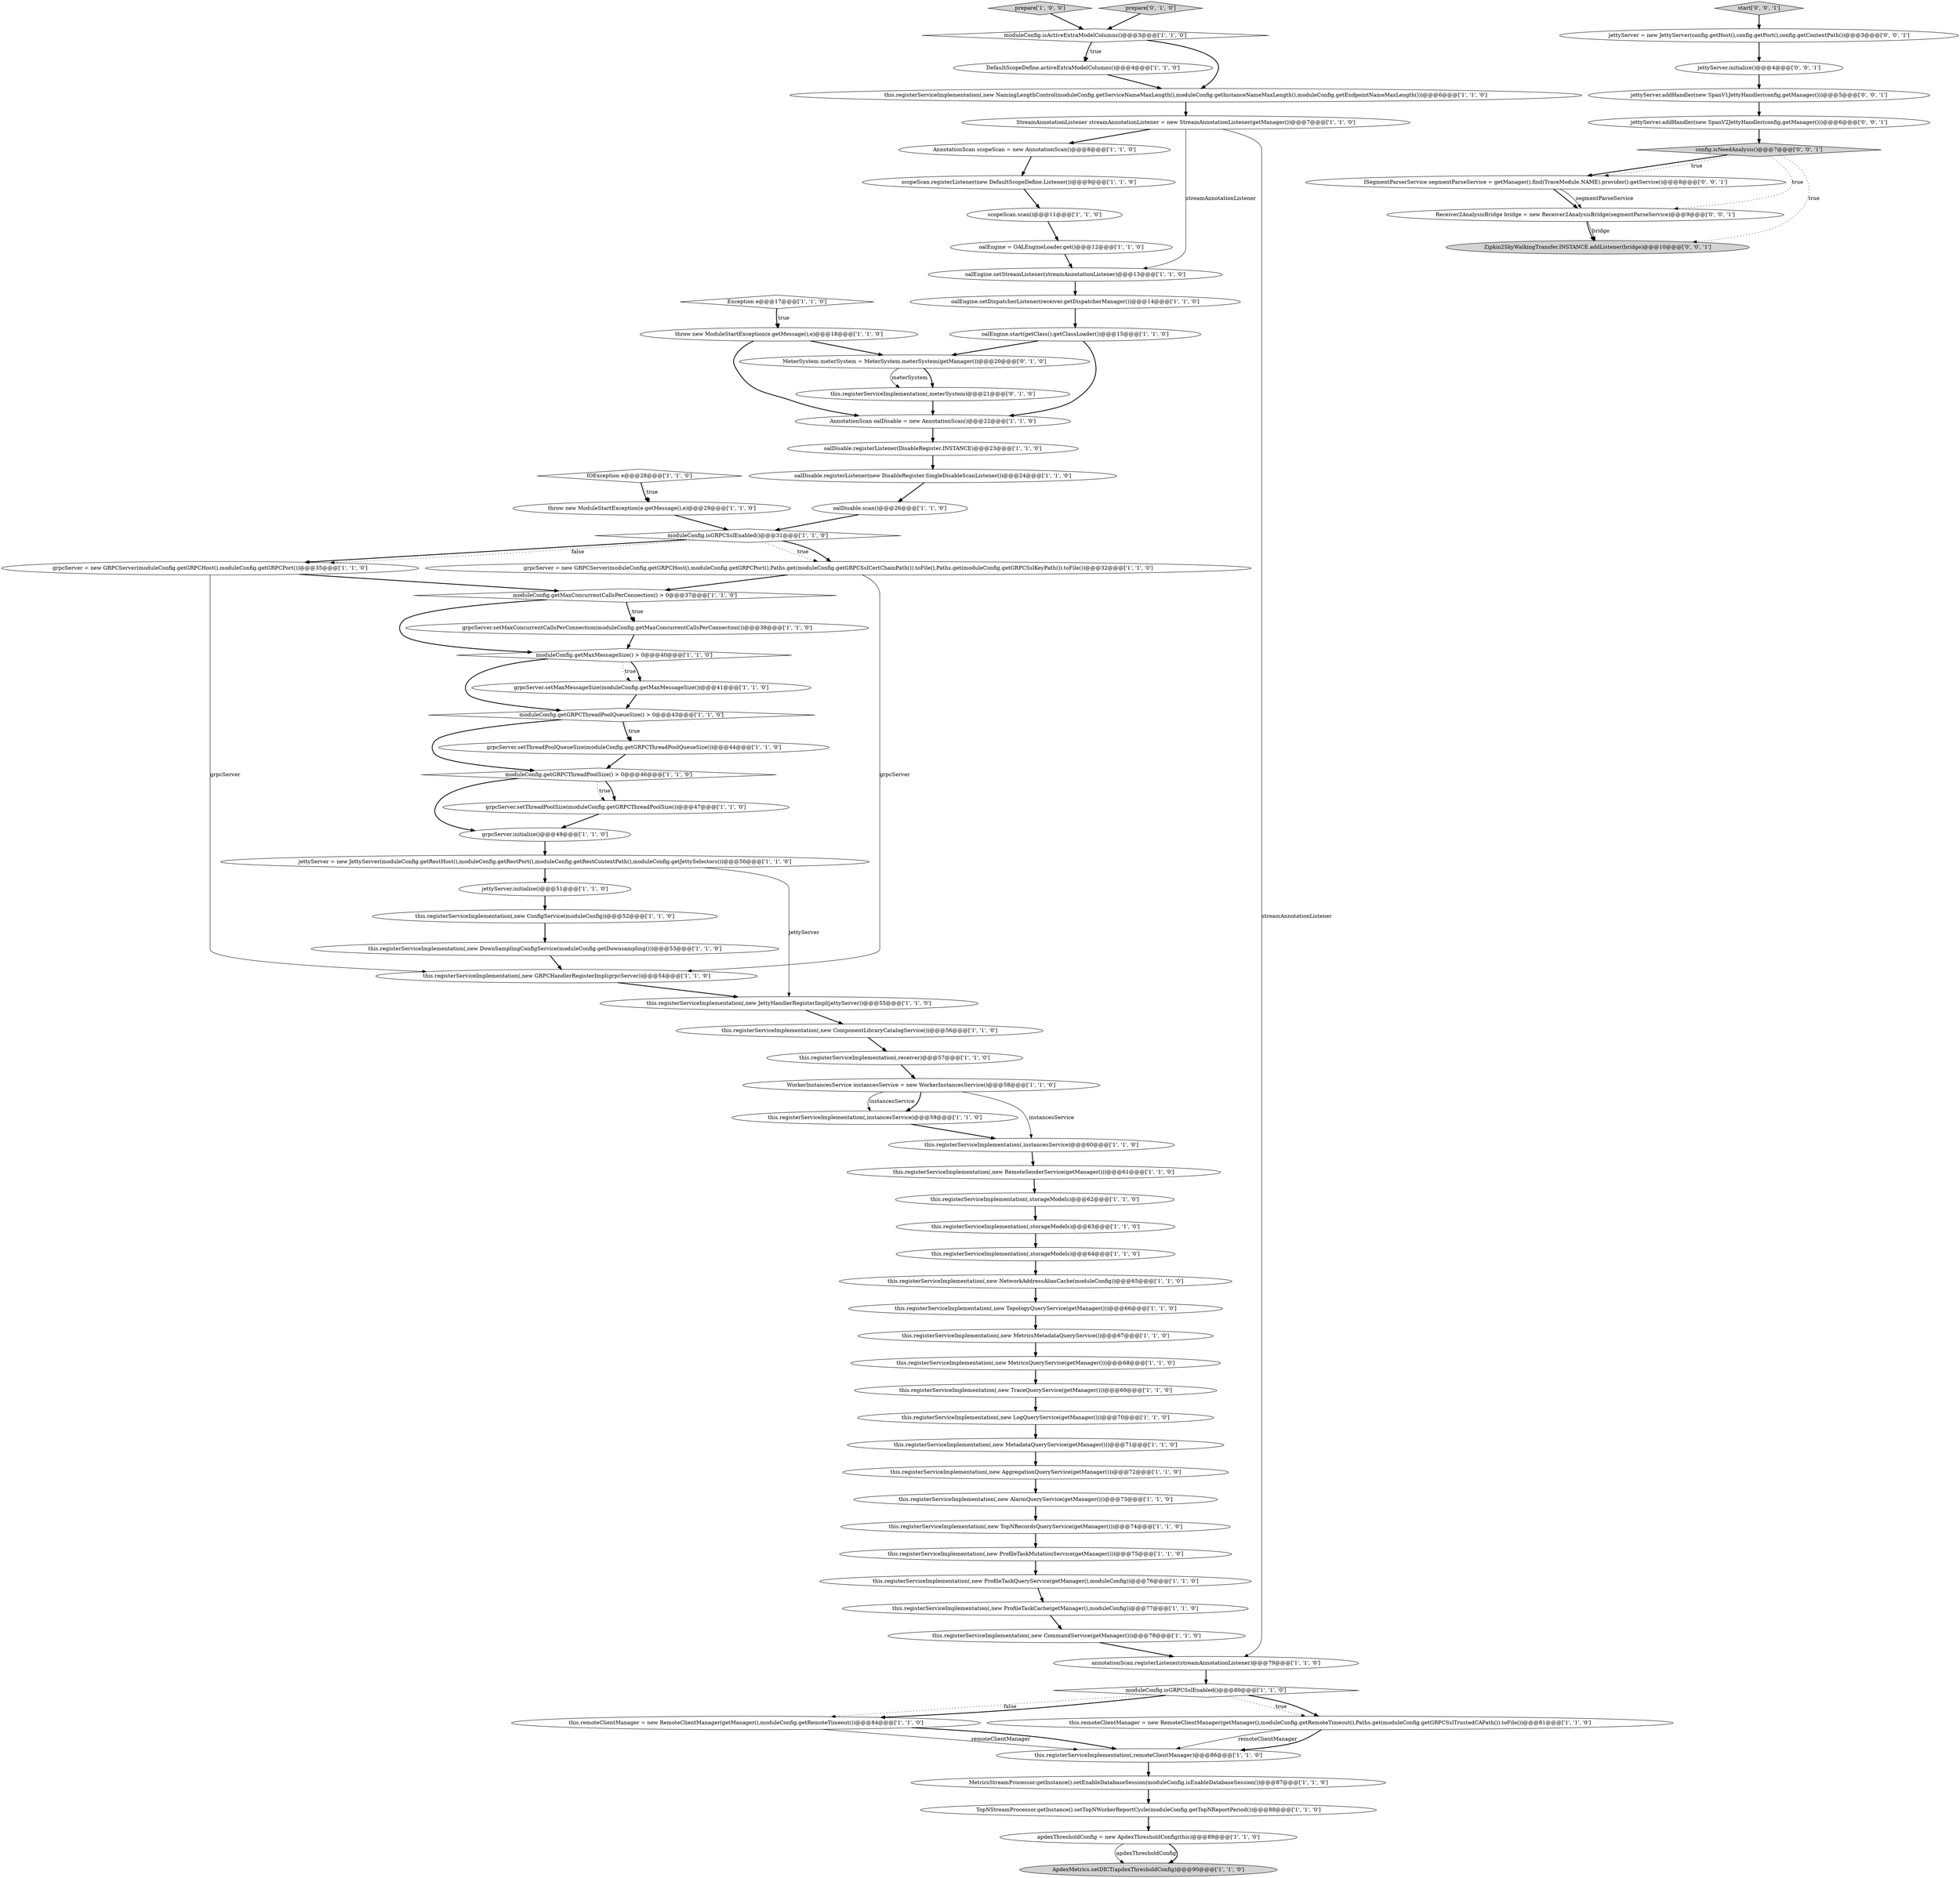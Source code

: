 digraph {
29 [style = filled, label = "oalEngine.setDispatcherListener(receiver.getDispatcherManager())@@@14@@@['1', '1', '0']", fillcolor = white, shape = ellipse image = "AAA0AAABBB1BBB"];
41 [style = filled, label = "AnnotationScan oalDisable = new AnnotationScan()@@@22@@@['1', '1', '0']", fillcolor = white, shape = ellipse image = "AAA0AAABBB1BBB"];
8 [style = filled, label = "scopeScan.registerListener(new DefaultScopeDefine.Listener())@@@9@@@['1', '1', '0']", fillcolor = white, shape = ellipse image = "AAA0AAABBB1BBB"];
28 [style = filled, label = "grpcServer.setMaxMessageSize(moduleConfig.getMaxMessageSize())@@@41@@@['1', '1', '0']", fillcolor = white, shape = ellipse image = "AAA0AAABBB1BBB"];
22 [style = filled, label = "grpcServer.setThreadPoolSize(moduleConfig.getGRPCThreadPoolSize())@@@47@@@['1', '1', '0']", fillcolor = white, shape = ellipse image = "AAA0AAABBB1BBB"];
24 [style = filled, label = "moduleConfig.getMaxConcurrentCallsPerConnection() > 0@@@37@@@['1', '1', '0']", fillcolor = white, shape = diamond image = "AAA0AAABBB1BBB"];
48 [style = filled, label = "DefaultScopeDefine.activeExtraModelColumns()@@@4@@@['1', '1', '0']", fillcolor = white, shape = ellipse image = "AAA0AAABBB1BBB"];
50 [style = filled, label = "oalDisable.registerListener(new DisableRegister.SingleDisableScanListener())@@@24@@@['1', '1', '0']", fillcolor = white, shape = ellipse image = "AAA0AAABBB1BBB"];
65 [style = filled, label = "moduleConfig.isGRPCSslEnabled()@@@31@@@['1', '1', '0']", fillcolor = white, shape = diamond image = "AAA0AAABBB1BBB"];
70 [style = filled, label = "MeterSystem meterSystem = MeterSystem.meterSystem(getManager())@@@20@@@['0', '1', '0']", fillcolor = white, shape = ellipse image = "AAA1AAABBB2BBB"];
39 [style = filled, label = "this.registerServiceImplementation(,new JettyHandlerRegisterImpl(jettyServer))@@@55@@@['1', '1', '0']", fillcolor = white, shape = ellipse image = "AAA0AAABBB1BBB"];
5 [style = filled, label = "this.registerServiceImplementation(,new AlarmQueryService(getManager()))@@@73@@@['1', '1', '0']", fillcolor = white, shape = ellipse image = "AAA0AAABBB1BBB"];
45 [style = filled, label = "this.registerServiceImplementation(,new NamingLengthControl(moduleConfig.getServiceNameMaxLength(),moduleConfig.getInstanceNameMaxLength(),moduleConfig.getEndpointNameMaxLength()))@@@6@@@['1', '1', '0']", fillcolor = white, shape = ellipse image = "AAA0AAABBB1BBB"];
73 [style = filled, label = "start['0', '0', '1']", fillcolor = lightgray, shape = diamond image = "AAA0AAABBB3BBB"];
35 [style = filled, label = "Exception e@@@17@@@['1', '1', '0']", fillcolor = white, shape = diamond image = "AAA0AAABBB1BBB"];
71 [style = filled, label = "this.registerServiceImplementation(,meterSystem)@@@21@@@['0', '1', '0']", fillcolor = white, shape = ellipse image = "AAA1AAABBB2BBB"];
3 [style = filled, label = "MetricsStreamProcessor.getInstance().setEnableDatabaseSession(moduleConfig.isEnableDatabaseSession())@@@87@@@['1', '1', '0']", fillcolor = white, shape = ellipse image = "AAA0AAABBB1BBB"];
75 [style = filled, label = "ISegmentParserService segmentParseService = getManager().find(TraceModule.NAME).provider().getService()@@@8@@@['0', '0', '1']", fillcolor = white, shape = ellipse image = "AAA0AAABBB3BBB"];
63 [style = filled, label = "this.registerServiceImplementation(,new ProfileTaskQueryService(getManager(),moduleConfig))@@@76@@@['1', '1', '0']", fillcolor = white, shape = ellipse image = "AAA0AAABBB1BBB"];
42 [style = filled, label = "grpcServer.setMaxConcurrentCallsPerConnection(moduleConfig.getMaxConcurrentCallsPerConnection())@@@38@@@['1', '1', '0']", fillcolor = white, shape = ellipse image = "AAA0AAABBB1BBB"];
55 [style = filled, label = "jettyServer.initialize()@@@51@@@['1', '1', '0']", fillcolor = white, shape = ellipse image = "AAA0AAABBB1BBB"];
21 [style = filled, label = "annotationScan.registerListener(streamAnnotationListener)@@@79@@@['1', '1', '0']", fillcolor = white, shape = ellipse image = "AAA0AAABBB1BBB"];
53 [style = filled, label = "this.registerServiceImplementation(,new ProfileTaskMutationService(getManager()))@@@75@@@['1', '1', '0']", fillcolor = white, shape = ellipse image = "AAA0AAABBB1BBB"];
66 [style = filled, label = "moduleConfig.getGRPCThreadPoolQueueSize() > 0@@@43@@@['1', '1', '0']", fillcolor = white, shape = diamond image = "AAA0AAABBB1BBB"];
40 [style = filled, label = "this.registerServiceImplementation(,new AggregationQueryService(getManager()))@@@72@@@['1', '1', '0']", fillcolor = white, shape = ellipse image = "AAA0AAABBB1BBB"];
80 [style = filled, label = "jettyServer.addHandler(new SpanV2JettyHandler(config,getManager()))@@@6@@@['0', '0', '1']", fillcolor = white, shape = ellipse image = "AAA0AAABBB3BBB"];
76 [style = filled, label = "Receiver2AnalysisBridge bridge = new Receiver2AnalysisBridge(segmentParseService)@@@9@@@['0', '0', '1']", fillcolor = white, shape = ellipse image = "AAA0AAABBB3BBB"];
78 [style = filled, label = "config.isNeedAnalysis()@@@7@@@['0', '0', '1']", fillcolor = lightgray, shape = diamond image = "AAA0AAABBB3BBB"];
74 [style = filled, label = "jettyServer.initialize()@@@4@@@['0', '0', '1']", fillcolor = white, shape = ellipse image = "AAA0AAABBB3BBB"];
9 [style = filled, label = "oalEngine.start(getClass().getClassLoader())@@@15@@@['1', '1', '0']", fillcolor = white, shape = ellipse image = "AAA0AAABBB1BBB"];
20 [style = filled, label = "jettyServer = new JettyServer(moduleConfig.getRestHost(),moduleConfig.getRestPort(),moduleConfig.getRestContextPath(),moduleConfig.getJettySelectors())@@@50@@@['1', '1', '0']", fillcolor = white, shape = ellipse image = "AAA0AAABBB1BBB"];
54 [style = filled, label = "prepare['1', '0', '0']", fillcolor = lightgray, shape = diamond image = "AAA0AAABBB1BBB"];
61 [style = filled, label = "this.registerServiceImplementation(,receiver)@@@57@@@['1', '1', '0']", fillcolor = white, shape = ellipse image = "AAA0AAABBB1BBB"];
23 [style = filled, label = "this.registerServiceImplementation(,new ProfileTaskCache(getManager(),moduleConfig))@@@77@@@['1', '1', '0']", fillcolor = white, shape = ellipse image = "AAA0AAABBB1BBB"];
31 [style = filled, label = "throw new ModuleStartException(e.getMessage(),e)@@@18@@@['1', '1', '0']", fillcolor = white, shape = ellipse image = "AAA0AAABBB1BBB"];
43 [style = filled, label = "moduleConfig.getGRPCThreadPoolSize() > 0@@@46@@@['1', '1', '0']", fillcolor = white, shape = diamond image = "AAA0AAABBB1BBB"];
59 [style = filled, label = "scopeScan.scan()@@@11@@@['1', '1', '0']", fillcolor = white, shape = ellipse image = "AAA0AAABBB1BBB"];
2 [style = filled, label = "oalEngine.setStreamListener(streamAnnotationListener)@@@13@@@['1', '1', '0']", fillcolor = white, shape = ellipse image = "AAA0AAABBB1BBB"];
17 [style = filled, label = "grpcServer.setThreadPoolQueueSize(moduleConfig.getGRPCThreadPoolQueueSize())@@@44@@@['1', '1', '0']", fillcolor = white, shape = ellipse image = "AAA0AAABBB1BBB"];
13 [style = filled, label = "this.registerServiceImplementation(,new TopologyQueryService(getManager()))@@@66@@@['1', '1', '0']", fillcolor = white, shape = ellipse image = "AAA0AAABBB1BBB"];
4 [style = filled, label = "IOException e@@@28@@@['1', '1', '0']", fillcolor = white, shape = diamond image = "AAA0AAABBB1BBB"];
32 [style = filled, label = "this.registerServiceImplementation(,new MetricsMetadataQueryService())@@@67@@@['1', '1', '0']", fillcolor = white, shape = ellipse image = "AAA0AAABBB1BBB"];
37 [style = filled, label = "this.registerServiceImplementation(,instancesService)@@@59@@@['1', '1', '0']", fillcolor = white, shape = ellipse image = "AAA0AAABBB1BBB"];
46 [style = filled, label = "this.registerServiceImplementation(,instancesService)@@@60@@@['1', '1', '0']", fillcolor = white, shape = ellipse image = "AAA0AAABBB1BBB"];
47 [style = filled, label = "this.registerServiceImplementation(,new LogQueryService(getManager()))@@@70@@@['1', '1', '0']", fillcolor = white, shape = ellipse image = "AAA0AAABBB1BBB"];
7 [style = filled, label = "this.registerServiceImplementation(,new TopNRecordsQueryService(getManager()))@@@74@@@['1', '1', '0']", fillcolor = white, shape = ellipse image = "AAA0AAABBB1BBB"];
56 [style = filled, label = "this.registerServiceImplementation(,storageModels)@@@62@@@['1', '1', '0']", fillcolor = white, shape = ellipse image = "AAA0AAABBB1BBB"];
79 [style = filled, label = "Zipkin2SkyWalkingTransfer.INSTANCE.addListener(bridge)@@@10@@@['0', '0', '1']", fillcolor = lightgray, shape = ellipse image = "AAA0AAABBB3BBB"];
44 [style = filled, label = "this.remoteClientManager = new RemoteClientManager(getManager(),moduleConfig.getRemoteTimeout())@@@84@@@['1', '1', '0']", fillcolor = white, shape = ellipse image = "AAA0AAABBB1BBB"];
72 [style = filled, label = "prepare['0', '1', '0']", fillcolor = lightgray, shape = diamond image = "AAA0AAABBB2BBB"];
30 [style = filled, label = "this.registerServiceImplementation(,new MetricsQueryService(getManager()))@@@68@@@['1', '1', '0']", fillcolor = white, shape = ellipse image = "AAA0AAABBB1BBB"];
18 [style = filled, label = "this.registerServiceImplementation(,new ComponentLibraryCatalogService())@@@56@@@['1', '1', '0']", fillcolor = white, shape = ellipse image = "AAA0AAABBB1BBB"];
58 [style = filled, label = "moduleConfig.getMaxMessageSize() > 0@@@40@@@['1', '1', '0']", fillcolor = white, shape = diamond image = "AAA0AAABBB1BBB"];
34 [style = filled, label = "this.registerServiceImplementation(,new CommandService(getManager()))@@@78@@@['1', '1', '0']", fillcolor = white, shape = ellipse image = "AAA0AAABBB1BBB"];
77 [style = filled, label = "jettyServer = new JettyServer(config.getHost(),config.getPort(),config.getContextPath())@@@3@@@['0', '0', '1']", fillcolor = white, shape = ellipse image = "AAA0AAABBB3BBB"];
51 [style = filled, label = "TopNStreamProcessor.getInstance().setTopNWorkerReportCycle(moduleConfig.getTopNReportPeriod())@@@88@@@['1', '1', '0']", fillcolor = white, shape = ellipse image = "AAA0AAABBB1BBB"];
57 [style = filled, label = "grpcServer = new GRPCServer(moduleConfig.getGRPCHost(),moduleConfig.getGRPCPort())@@@35@@@['1', '1', '0']", fillcolor = white, shape = ellipse image = "AAA0AAABBB1BBB"];
67 [style = filled, label = "StreamAnnotationListener streamAnnotationListener = new StreamAnnotationListener(getManager())@@@7@@@['1', '1', '0']", fillcolor = white, shape = ellipse image = "AAA0AAABBB1BBB"];
62 [style = filled, label = "moduleConfig.isGRPCSslEnabled()@@@80@@@['1', '1', '0']", fillcolor = white, shape = diamond image = "AAA0AAABBB1BBB"];
33 [style = filled, label = "this.registerServiceImplementation(,new NetworkAddressAliasCache(moduleConfig))@@@65@@@['1', '1', '0']", fillcolor = white, shape = ellipse image = "AAA0AAABBB1BBB"];
1 [style = filled, label = "this.registerServiceImplementation(,new DownSamplingConfigService(moduleConfig.getDownsampling()))@@@53@@@['1', '1', '0']", fillcolor = white, shape = ellipse image = "AAA0AAABBB1BBB"];
12 [style = filled, label = "this.remoteClientManager = new RemoteClientManager(getManager(),moduleConfig.getRemoteTimeout(),Paths.get(moduleConfig.getGRPCSslTrustedCAPath()).toFile())@@@81@@@['1', '1', '0']", fillcolor = white, shape = ellipse image = "AAA0AAABBB1BBB"];
10 [style = filled, label = "apdexThresholdConfig = new ApdexThresholdConfig(this)@@@89@@@['1', '1', '0']", fillcolor = white, shape = ellipse image = "AAA0AAABBB1BBB"];
68 [style = filled, label = "grpcServer = new GRPCServer(moduleConfig.getGRPCHost(),moduleConfig.getGRPCPort(),Paths.get(moduleConfig.getGRPCSslCertChainPath()).toFile(),Paths.get(moduleConfig.getGRPCSslKeyPath()).toFile())@@@32@@@['1', '1', '0']", fillcolor = white, shape = ellipse image = "AAA0AAABBB1BBB"];
69 [style = filled, label = "AnnotationScan scopeScan = new AnnotationScan()@@@8@@@['1', '1', '0']", fillcolor = white, shape = ellipse image = "AAA0AAABBB1BBB"];
11 [style = filled, label = "oalDisable.registerListener(DisableRegister.INSTANCE)@@@23@@@['1', '1', '0']", fillcolor = white, shape = ellipse image = "AAA0AAABBB1BBB"];
81 [style = filled, label = "jettyServer.addHandler(new SpanV1JettyHandler(config,getManager()))@@@5@@@['0', '0', '1']", fillcolor = white, shape = ellipse image = "AAA0AAABBB3BBB"];
26 [style = filled, label = "this.registerServiceImplementation(,new RemoteSenderService(getManager()))@@@61@@@['1', '1', '0']", fillcolor = white, shape = ellipse image = "AAA0AAABBB1BBB"];
64 [style = filled, label = "moduleConfig.isActiveExtraModelColumns()@@@3@@@['1', '1', '0']", fillcolor = white, shape = diamond image = "AAA0AAABBB1BBB"];
49 [style = filled, label = "this.registerServiceImplementation(,new MetadataQueryService(getManager()))@@@71@@@['1', '1', '0']", fillcolor = white, shape = ellipse image = "AAA0AAABBB1BBB"];
52 [style = filled, label = "this.registerServiceImplementation(,new GRPCHandlerRegisterImpl(grpcServer))@@@54@@@['1', '1', '0']", fillcolor = white, shape = ellipse image = "AAA0AAABBB1BBB"];
0 [style = filled, label = "this.registerServiceImplementation(,new ConfigService(moduleConfig))@@@52@@@['1', '1', '0']", fillcolor = white, shape = ellipse image = "AAA0AAABBB1BBB"];
6 [style = filled, label = "WorkerInstancesService instancesService = new WorkerInstancesService()@@@58@@@['1', '1', '0']", fillcolor = white, shape = ellipse image = "AAA0AAABBB1BBB"];
14 [style = filled, label = "this.registerServiceImplementation(,new TraceQueryService(getManager()))@@@69@@@['1', '1', '0']", fillcolor = white, shape = ellipse image = "AAA0AAABBB1BBB"];
16 [style = filled, label = "ApdexMetrics.setDICT(apdexThresholdConfig)@@@90@@@['1', '1', '0']", fillcolor = lightgray, shape = ellipse image = "AAA0AAABBB1BBB"];
19 [style = filled, label = "this.registerServiceImplementation(,remoteClientManager)@@@86@@@['1', '1', '0']", fillcolor = white, shape = ellipse image = "AAA0AAABBB1BBB"];
60 [style = filled, label = "oalDisable.scan()@@@26@@@['1', '1', '0']", fillcolor = white, shape = ellipse image = "AAA0AAABBB1BBB"];
27 [style = filled, label = "throw new ModuleStartException(e.getMessage(),e)@@@29@@@['1', '1', '0']", fillcolor = white, shape = ellipse image = "AAA0AAABBB1BBB"];
38 [style = filled, label = "this.registerServiceImplementation(,storageModels)@@@64@@@['1', '1', '0']", fillcolor = white, shape = ellipse image = "AAA0AAABBB1BBB"];
15 [style = filled, label = "grpcServer.initialize()@@@49@@@['1', '1', '0']", fillcolor = white, shape = ellipse image = "AAA0AAABBB1BBB"];
25 [style = filled, label = "oalEngine = OALEngineLoader.get()@@@12@@@['1', '1', '0']", fillcolor = white, shape = ellipse image = "AAA0AAABBB1BBB"];
36 [style = filled, label = "this.registerServiceImplementation(,storageModels)@@@63@@@['1', '1', '0']", fillcolor = white, shape = ellipse image = "AAA0AAABBB1BBB"];
19->3 [style = bold, label=""];
7->53 [style = bold, label=""];
71->41 [style = bold, label=""];
62->12 [style = dotted, label="true"];
78->75 [style = bold, label=""];
56->36 [style = bold, label=""];
69->8 [style = bold, label=""];
6->37 [style = bold, label=""];
70->71 [style = bold, label=""];
39->18 [style = bold, label=""];
27->65 [style = bold, label=""];
42->58 [style = bold, label=""];
2->29 [style = bold, label=""];
20->39 [style = solid, label="jettyServer"];
48->45 [style = bold, label=""];
65->57 [style = bold, label=""];
4->27 [style = dotted, label="true"];
68->52 [style = solid, label="grpcServer"];
14->47 [style = bold, label=""];
65->68 [style = bold, label=""];
65->57 [style = dotted, label="false"];
26->56 [style = bold, label=""];
36->38 [style = bold, label=""];
54->64 [style = bold, label=""];
44->19 [style = solid, label="remoteClientManager"];
61->6 [style = bold, label=""];
57->24 [style = bold, label=""];
70->71 [style = solid, label="meterSystem"];
63->23 [style = bold, label=""];
9->70 [style = bold, label=""];
28->66 [style = bold, label=""];
24->42 [style = dotted, label="true"];
45->67 [style = bold, label=""];
59->25 [style = bold, label=""];
24->58 [style = bold, label=""];
67->21 [style = solid, label="streamAnnotationListener"];
35->31 [style = dotted, label="true"];
41->11 [style = bold, label=""];
12->19 [style = solid, label="remoteClientManager"];
10->16 [style = solid, label="apdexThresholdConfig"];
68->24 [style = bold, label=""];
76->79 [style = bold, label=""];
55->0 [style = bold, label=""];
43->15 [style = bold, label=""];
52->39 [style = bold, label=""];
74->81 [style = bold, label=""];
23->34 [style = bold, label=""];
44->19 [style = bold, label=""];
1->52 [style = bold, label=""];
57->52 [style = solid, label="grpcServer"];
81->80 [style = bold, label=""];
50->60 [style = bold, label=""];
75->76 [style = bold, label=""];
21->62 [style = bold, label=""];
31->41 [style = bold, label=""];
12->19 [style = bold, label=""];
18->61 [style = bold, label=""];
72->64 [style = bold, label=""];
15->20 [style = bold, label=""];
38->33 [style = bold, label=""];
30->14 [style = bold, label=""];
34->21 [style = bold, label=""];
5->7 [style = bold, label=""];
51->10 [style = bold, label=""];
10->16 [style = bold, label=""];
62->44 [style = dotted, label="false"];
43->22 [style = dotted, label="true"];
40->5 [style = bold, label=""];
64->45 [style = bold, label=""];
6->37 [style = solid, label="instancesService"];
47->49 [style = bold, label=""];
75->76 [style = solid, label="segmentParseService"];
35->31 [style = bold, label=""];
8->59 [style = bold, label=""];
53->63 [style = bold, label=""];
6->46 [style = solid, label="instancesService"];
4->27 [style = bold, label=""];
24->42 [style = bold, label=""];
31->70 [style = bold, label=""];
11->50 [style = bold, label=""];
77->74 [style = bold, label=""];
65->68 [style = dotted, label="true"];
66->17 [style = dotted, label="true"];
62->12 [style = bold, label=""];
58->28 [style = dotted, label="true"];
3->51 [style = bold, label=""];
80->78 [style = bold, label=""];
78->75 [style = dotted, label="true"];
37->46 [style = bold, label=""];
66->17 [style = bold, label=""];
64->48 [style = dotted, label="true"];
43->22 [style = bold, label=""];
9->41 [style = bold, label=""];
29->9 [style = bold, label=""];
60->65 [style = bold, label=""];
58->66 [style = bold, label=""];
67->69 [style = bold, label=""];
25->2 [style = bold, label=""];
76->79 [style = solid, label="bridge"];
46->26 [style = bold, label=""];
17->43 [style = bold, label=""];
66->43 [style = bold, label=""];
62->44 [style = bold, label=""];
22->15 [style = bold, label=""];
0->1 [style = bold, label=""];
33->13 [style = bold, label=""];
78->79 [style = dotted, label="true"];
73->77 [style = bold, label=""];
67->2 [style = solid, label="streamAnnotationListener"];
32->30 [style = bold, label=""];
78->76 [style = dotted, label="true"];
20->55 [style = bold, label=""];
64->48 [style = bold, label=""];
13->32 [style = bold, label=""];
58->28 [style = bold, label=""];
49->40 [style = bold, label=""];
}

